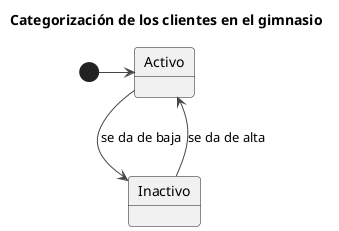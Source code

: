 @startuml
!theme vibrant
title Categorización de los clientes en el gimnasio
[*] -r-> Activo
Activo --> Inactivo : se da de baja
Inactivo --> Activo : se da de alta
@enduml